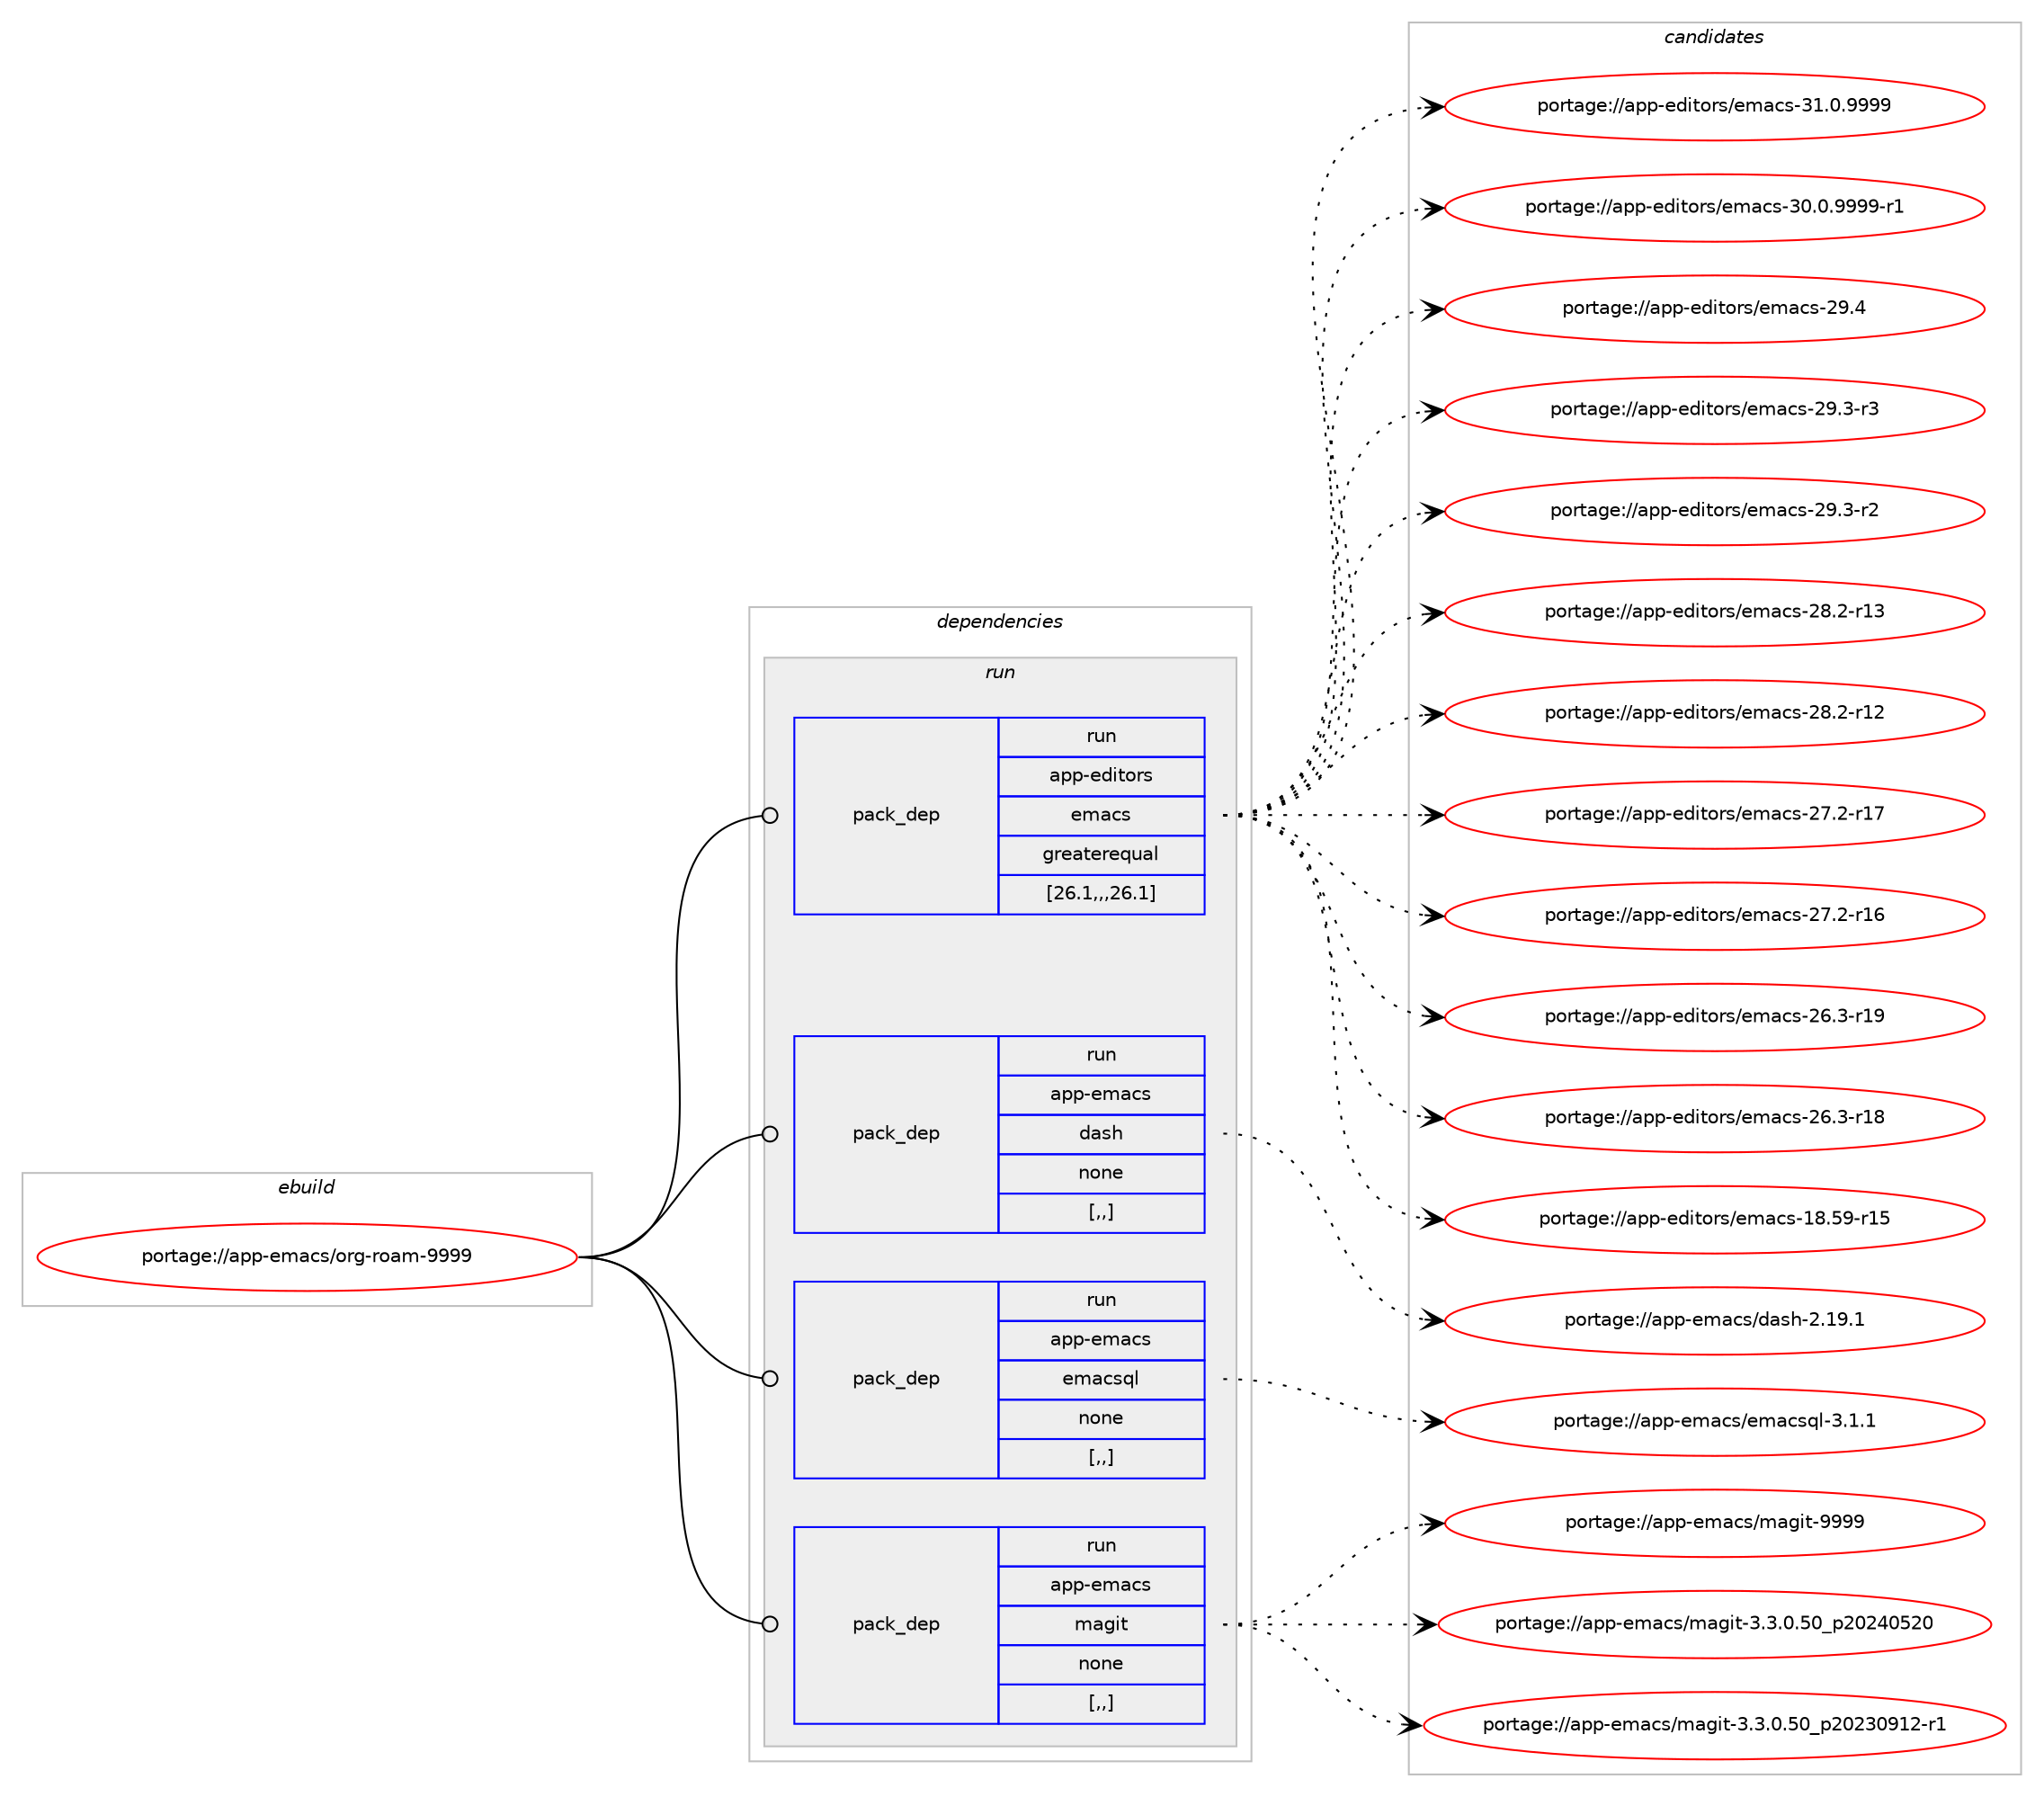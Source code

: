 digraph prolog {

# *************
# Graph options
# *************

newrank=true;
concentrate=true;
compound=true;
graph [rankdir=LR,fontname=Helvetica,fontsize=10,ranksep=1.5];#, ranksep=2.5, nodesep=0.2];
edge  [arrowhead=vee];
node  [fontname=Helvetica,fontsize=10];

# **********
# The ebuild
# **********

subgraph cluster_leftcol {
color=gray;
rank=same;
label=<<i>ebuild</i>>;
id [label="portage://app-emacs/org-roam-9999", color=red, width=4, href="../app-emacs/org-roam-9999.svg"];
}

# ****************
# The dependencies
# ****************

subgraph cluster_midcol {
color=gray;
label=<<i>dependencies</i>>;
subgraph cluster_compile {
fillcolor="#eeeeee";
style=filled;
label=<<i>compile</i>>;
}
subgraph cluster_compileandrun {
fillcolor="#eeeeee";
style=filled;
label=<<i>compile and run</i>>;
}
subgraph cluster_run {
fillcolor="#eeeeee";
style=filled;
label=<<i>run</i>>;
subgraph pack16680 {
dependency22993 [label=<<TABLE BORDER="0" CELLBORDER="1" CELLSPACING="0" CELLPADDING="4" WIDTH="220"><TR><TD ROWSPAN="6" CELLPADDING="30">pack_dep</TD></TR><TR><TD WIDTH="110">run</TD></TR><TR><TD>app-editors</TD></TR><TR><TD>emacs</TD></TR><TR><TD>greaterequal</TD></TR><TR><TD>[26.1,,,26.1]</TD></TR></TABLE>>, shape=none, color=blue];
}
id:e -> dependency22993:w [weight=20,style="solid",arrowhead="odot"];
subgraph pack16681 {
dependency22994 [label=<<TABLE BORDER="0" CELLBORDER="1" CELLSPACING="0" CELLPADDING="4" WIDTH="220"><TR><TD ROWSPAN="6" CELLPADDING="30">pack_dep</TD></TR><TR><TD WIDTH="110">run</TD></TR><TR><TD>app-emacs</TD></TR><TR><TD>dash</TD></TR><TR><TD>none</TD></TR><TR><TD>[,,]</TD></TR></TABLE>>, shape=none, color=blue];
}
id:e -> dependency22994:w [weight=20,style="solid",arrowhead="odot"];
subgraph pack16682 {
dependency22995 [label=<<TABLE BORDER="0" CELLBORDER="1" CELLSPACING="0" CELLPADDING="4" WIDTH="220"><TR><TD ROWSPAN="6" CELLPADDING="30">pack_dep</TD></TR><TR><TD WIDTH="110">run</TD></TR><TR><TD>app-emacs</TD></TR><TR><TD>emacsql</TD></TR><TR><TD>none</TD></TR><TR><TD>[,,]</TD></TR></TABLE>>, shape=none, color=blue];
}
id:e -> dependency22995:w [weight=20,style="solid",arrowhead="odot"];
subgraph pack16683 {
dependency22996 [label=<<TABLE BORDER="0" CELLBORDER="1" CELLSPACING="0" CELLPADDING="4" WIDTH="220"><TR><TD ROWSPAN="6" CELLPADDING="30">pack_dep</TD></TR><TR><TD WIDTH="110">run</TD></TR><TR><TD>app-emacs</TD></TR><TR><TD>magit</TD></TR><TR><TD>none</TD></TR><TR><TD>[,,]</TD></TR></TABLE>>, shape=none, color=blue];
}
id:e -> dependency22996:w [weight=20,style="solid",arrowhead="odot"];
}
}

# **************
# The candidates
# **************

subgraph cluster_choices {
rank=same;
color=gray;
label=<<i>candidates</i>>;

subgraph choice16680 {
color=black;
nodesep=1;
choice971121124510110010511611111411547101109979911545514946484657575757 [label="portage://app-editors/emacs-31.0.9999", color=red, width=4,href="../app-editors/emacs-31.0.9999.svg"];
choice9711211245101100105116111114115471011099799115455148464846575757574511449 [label="portage://app-editors/emacs-30.0.9999-r1", color=red, width=4,href="../app-editors/emacs-30.0.9999-r1.svg"];
choice97112112451011001051161111141154710110997991154550574652 [label="portage://app-editors/emacs-29.4", color=red, width=4,href="../app-editors/emacs-29.4.svg"];
choice971121124510110010511611111411547101109979911545505746514511451 [label="portage://app-editors/emacs-29.3-r3", color=red, width=4,href="../app-editors/emacs-29.3-r3.svg"];
choice971121124510110010511611111411547101109979911545505746514511450 [label="portage://app-editors/emacs-29.3-r2", color=red, width=4,href="../app-editors/emacs-29.3-r2.svg"];
choice97112112451011001051161111141154710110997991154550564650451144951 [label="portage://app-editors/emacs-28.2-r13", color=red, width=4,href="../app-editors/emacs-28.2-r13.svg"];
choice97112112451011001051161111141154710110997991154550564650451144950 [label="portage://app-editors/emacs-28.2-r12", color=red, width=4,href="../app-editors/emacs-28.2-r12.svg"];
choice97112112451011001051161111141154710110997991154550554650451144955 [label="portage://app-editors/emacs-27.2-r17", color=red, width=4,href="../app-editors/emacs-27.2-r17.svg"];
choice97112112451011001051161111141154710110997991154550554650451144954 [label="portage://app-editors/emacs-27.2-r16", color=red, width=4,href="../app-editors/emacs-27.2-r16.svg"];
choice97112112451011001051161111141154710110997991154550544651451144957 [label="portage://app-editors/emacs-26.3-r19", color=red, width=4,href="../app-editors/emacs-26.3-r19.svg"];
choice97112112451011001051161111141154710110997991154550544651451144956 [label="portage://app-editors/emacs-26.3-r18", color=red, width=4,href="../app-editors/emacs-26.3-r18.svg"];
choice9711211245101100105116111114115471011099799115454956465357451144953 [label="portage://app-editors/emacs-18.59-r15", color=red, width=4,href="../app-editors/emacs-18.59-r15.svg"];
dependency22993:e -> choice971121124510110010511611111411547101109979911545514946484657575757:w [style=dotted,weight="100"];
dependency22993:e -> choice9711211245101100105116111114115471011099799115455148464846575757574511449:w [style=dotted,weight="100"];
dependency22993:e -> choice97112112451011001051161111141154710110997991154550574652:w [style=dotted,weight="100"];
dependency22993:e -> choice971121124510110010511611111411547101109979911545505746514511451:w [style=dotted,weight="100"];
dependency22993:e -> choice971121124510110010511611111411547101109979911545505746514511450:w [style=dotted,weight="100"];
dependency22993:e -> choice97112112451011001051161111141154710110997991154550564650451144951:w [style=dotted,weight="100"];
dependency22993:e -> choice97112112451011001051161111141154710110997991154550564650451144950:w [style=dotted,weight="100"];
dependency22993:e -> choice97112112451011001051161111141154710110997991154550554650451144955:w [style=dotted,weight="100"];
dependency22993:e -> choice97112112451011001051161111141154710110997991154550554650451144954:w [style=dotted,weight="100"];
dependency22993:e -> choice97112112451011001051161111141154710110997991154550544651451144957:w [style=dotted,weight="100"];
dependency22993:e -> choice97112112451011001051161111141154710110997991154550544651451144956:w [style=dotted,weight="100"];
dependency22993:e -> choice9711211245101100105116111114115471011099799115454956465357451144953:w [style=dotted,weight="100"];
}
subgraph choice16681 {
color=black;
nodesep=1;
choice97112112451011099799115471009711510445504649574649 [label="portage://app-emacs/dash-2.19.1", color=red, width=4,href="../app-emacs/dash-2.19.1.svg"];
dependency22994:e -> choice97112112451011099799115471009711510445504649574649:w [style=dotted,weight="100"];
}
subgraph choice16682 {
color=black;
nodesep=1;
choice97112112451011099799115471011099799115113108455146494649 [label="portage://app-emacs/emacsql-3.1.1", color=red, width=4,href="../app-emacs/emacsql-3.1.1.svg"];
dependency22995:e -> choice97112112451011099799115471011099799115113108455146494649:w [style=dotted,weight="100"];
}
subgraph choice16683 {
color=black;
nodesep=1;
choice9711211245101109979911547109971031051164557575757 [label="portage://app-emacs/magit-9999", color=red, width=4,href="../app-emacs/magit-9999.svg"];
choice971121124510110997991154710997103105116455146514648465348951125048505248535048 [label="portage://app-emacs/magit-3.3.0.50_p20240520", color=red, width=4,href="../app-emacs/magit-3.3.0.50_p20240520.svg"];
choice9711211245101109979911547109971031051164551465146484653489511250485051485749504511449 [label="portage://app-emacs/magit-3.3.0.50_p20230912-r1", color=red, width=4,href="../app-emacs/magit-3.3.0.50_p20230912-r1.svg"];
dependency22996:e -> choice9711211245101109979911547109971031051164557575757:w [style=dotted,weight="100"];
dependency22996:e -> choice971121124510110997991154710997103105116455146514648465348951125048505248535048:w [style=dotted,weight="100"];
dependency22996:e -> choice9711211245101109979911547109971031051164551465146484653489511250485051485749504511449:w [style=dotted,weight="100"];
}
}

}
